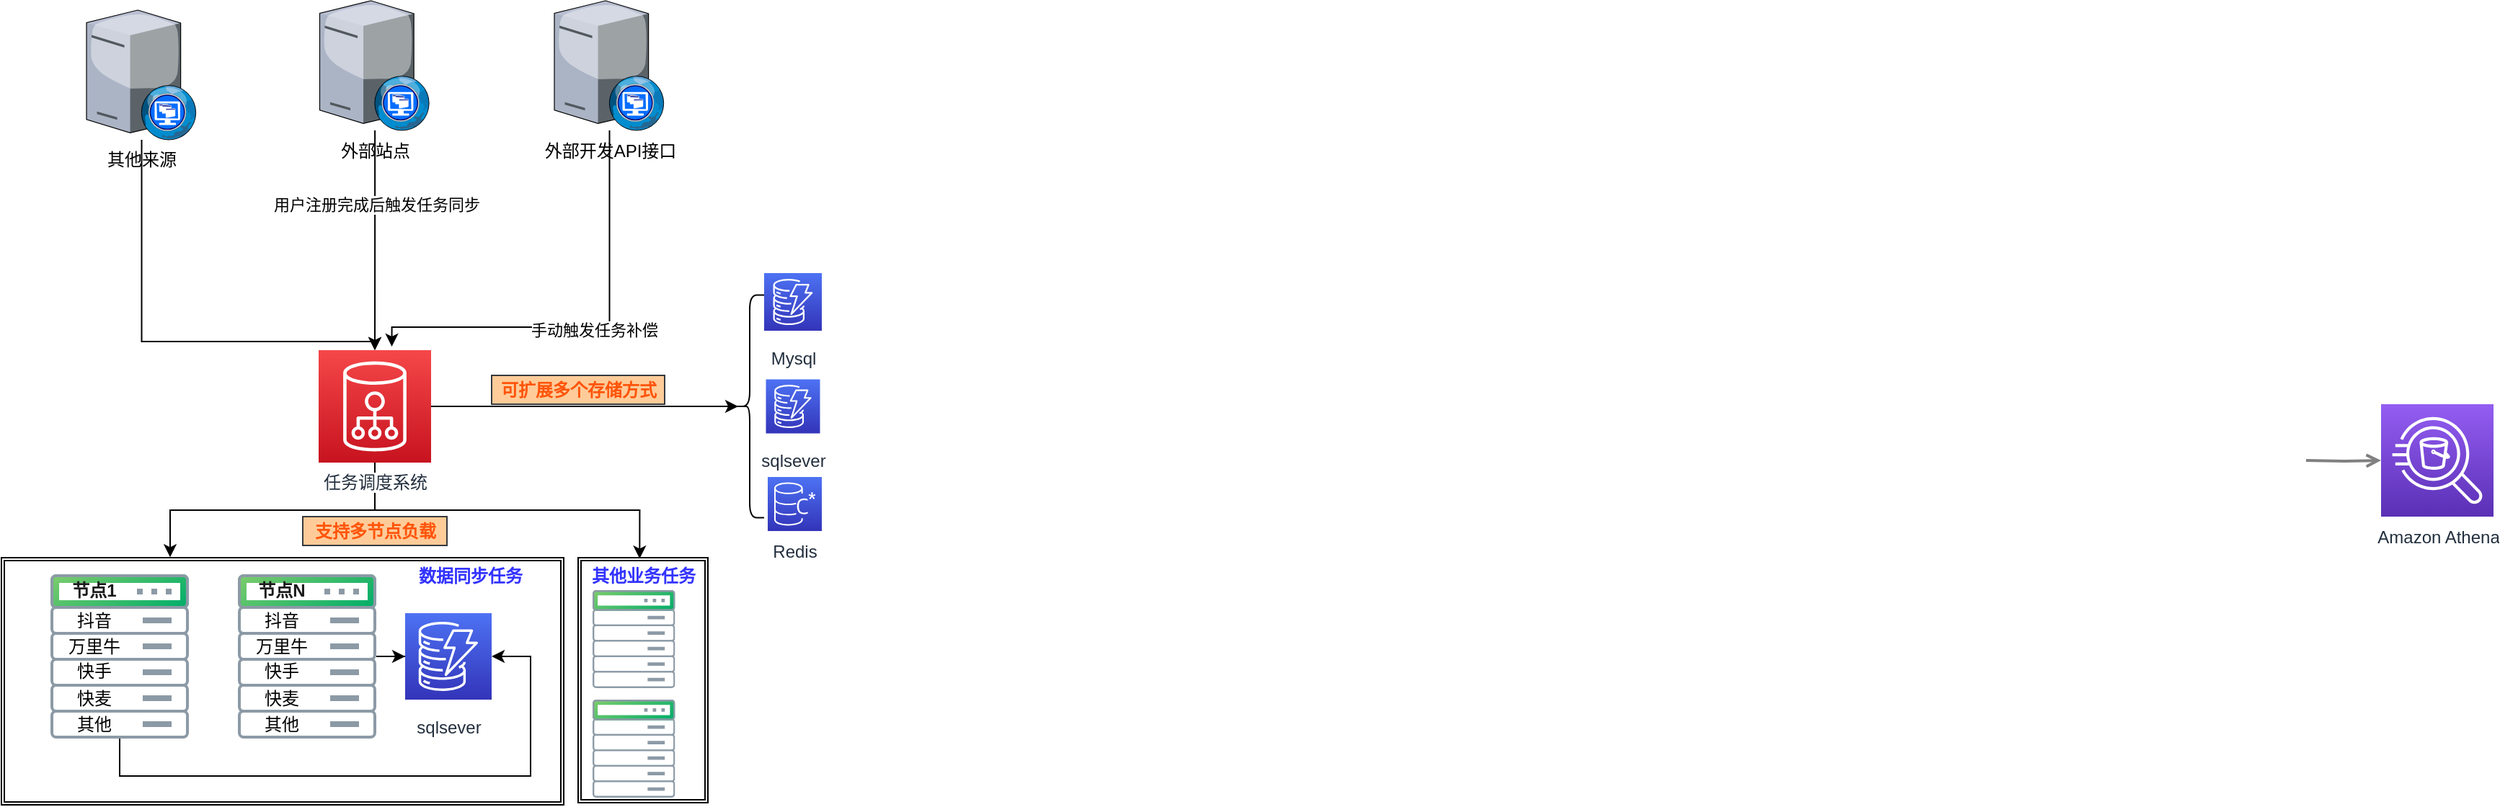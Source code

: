 <mxfile version="16.2.4" type="github">
  <diagram id="_6eRV9PpoM6ihuQOeb7y" name="第 1 页">
    <mxGraphModel dx="2218" dy="1719" grid="1" gridSize="10" guides="1" tooltips="1" connect="1" arrows="1" fold="1" page="1" pageScale="1" pageWidth="827" pageHeight="1169" math="0" shadow="0">
      <root>
        <mxCell id="0" />
        <mxCell id="1" parent="0" />
        <mxCell id="K-0knx5ES8Y8MDgd06tt-76" value="" style="shape=ext;double=1;rounded=0;whiteSpace=wrap;html=1;fontColor=#FF540A;" vertex="1" parent="1">
          <mxGeometry x="-710" y="240" width="390" height="171.5" as="geometry" />
        </mxCell>
        <mxCell id="K-0knx5ES8Y8MDgd06tt-90" value="" style="edgeStyle=orthogonalEdgeStyle;rounded=0;orthogonalLoop=1;jettySize=auto;html=1;startArrow=none;startFill=0;endArrow=open;endFill=0;strokeWidth=2;strokeColor=#808080;" edge="1" parent="1" target="K-0knx5ES8Y8MDgd06tt-104">
          <mxGeometry relative="1" as="geometry">
            <mxPoint x="888.5" y="172.5" as="sourcePoint" />
          </mxGeometry>
        </mxCell>
        <mxCell id="K-0knx5ES8Y8MDgd06tt-104" value="Amazon Athena" style="outlineConnect=0;fontColor=#232F3E;gradientColor=#945DF2;gradientDirection=north;fillColor=#5A30B5;strokeColor=#ffffff;dashed=0;verticalLabelPosition=bottom;verticalAlign=top;align=center;html=1;fontSize=12;fontStyle=0;aspect=fixed;shape=mxgraph.aws4.resourceIcon;resIcon=mxgraph.aws4.athena;labelBackgroundColor=#ffffff;" vertex="1" parent="1">
          <mxGeometry x="940.5" y="133.5" width="78" height="78" as="geometry" />
        </mxCell>
        <mxCell id="K-0knx5ES8Y8MDgd06tt-110" style="edgeStyle=orthogonalEdgeStyle;rounded=0;orthogonalLoop=1;jettySize=auto;html=1;entryX=0.1;entryY=0.5;entryDx=0;entryDy=0;entryPerimeter=0;fontColor=#1A1A1A;" edge="1" parent="1" source="K-0knx5ES8Y8MDgd06tt-113" target="K-0knx5ES8Y8MDgd06tt-141">
          <mxGeometry relative="1" as="geometry" />
        </mxCell>
        <mxCell id="K-0knx5ES8Y8MDgd06tt-111" style="edgeStyle=orthogonalEdgeStyle;rounded=0;orthogonalLoop=1;jettySize=auto;html=1;entryX=0.3;entryY=-0.002;entryDx=0;entryDy=0;entryPerimeter=0;fontColor=#FF540A;" edge="1" parent="1" source="K-0knx5ES8Y8MDgd06tt-113" target="K-0knx5ES8Y8MDgd06tt-76">
          <mxGeometry relative="1" as="geometry" />
        </mxCell>
        <mxCell id="K-0knx5ES8Y8MDgd06tt-112" style="edgeStyle=orthogonalEdgeStyle;rounded=0;orthogonalLoop=1;jettySize=auto;html=1;entryX=0.474;entryY=0.058;entryDx=0;entryDy=0;entryPerimeter=0;fontColor=#3333FF;" edge="1" parent="1">
          <mxGeometry relative="1" as="geometry">
            <mxPoint x="-451" y="171" as="sourcePoint" />
            <mxPoint x="-267.34" y="240.66" as="targetPoint" />
            <Array as="points">
              <mxPoint x="-451" y="207" />
              <mxPoint x="-267" y="207" />
            </Array>
          </mxGeometry>
        </mxCell>
        <mxCell id="K-0knx5ES8Y8MDgd06tt-113" value="任务调度系统" style="outlineConnect=0;fontColor=#232F3E;gradientColor=#F54749;gradientDirection=north;fillColor=#C7131F;strokeColor=#ffffff;dashed=0;verticalLabelPosition=bottom;verticalAlign=top;align=center;html=1;fontSize=12;fontStyle=0;aspect=fixed;shape=mxgraph.aws4.resourceIcon;resIcon=mxgraph.aws4.cloud_directory;labelBackgroundColor=#ffffff;" vertex="1" parent="1">
          <mxGeometry x="-490" y="96" width="78" height="78" as="geometry" />
        </mxCell>
        <mxCell id="K-0knx5ES8Y8MDgd06tt-114" value="Mysql" style="outlineConnect=0;fontColor=#232F3E;gradientColor=#4D72F3;gradientDirection=north;fillColor=#3334B9;strokeColor=#ffffff;dashed=0;verticalLabelPosition=bottom;verticalAlign=top;align=center;html=1;fontSize=12;fontStyle=0;aspect=fixed;shape=mxgraph.aws4.resourceIcon;resIcon=mxgraph.aws4.dynamodb;labelBackgroundColor=#ffffff;spacingTop=5;" vertex="1" parent="1">
          <mxGeometry x="-181" y="42.5" width="40" height="40" as="geometry" />
        </mxCell>
        <mxCell id="K-0knx5ES8Y8MDgd06tt-116" value="Redis" style="sketch=0;points=[[0,0,0],[0.25,0,0],[0.5,0,0],[0.75,0,0],[1,0,0],[0,1,0],[0.25,1,0],[0.5,1,0],[0.75,1,0],[1,1,0],[0,0.25,0],[0,0.5,0],[0,0.75,0],[1,0.25,0],[1,0.5,0],[1,0.75,0]];outlineConnect=0;fontColor=#232F3E;gradientColor=#4D72F3;gradientDirection=north;fillColor=#3334B9;strokeColor=#ffffff;dashed=0;verticalLabelPosition=bottom;verticalAlign=top;align=center;html=1;fontSize=12;fontStyle=0;aspect=fixed;shape=mxgraph.aws4.resourceIcon;resIcon=mxgraph.aws4.keyspaces;" vertex="1" parent="1">
          <mxGeometry x="-178.5" y="184" width="37.5" height="37.5" as="geometry" />
        </mxCell>
        <mxCell id="K-0knx5ES8Y8MDgd06tt-117" style="edgeStyle=orthogonalEdgeStyle;rounded=0;orthogonalLoop=1;jettySize=auto;html=1;" edge="1" parent="1" source="K-0knx5ES8Y8MDgd06tt-119" target="K-0knx5ES8Y8MDgd06tt-113">
          <mxGeometry relative="1" as="geometry" />
        </mxCell>
        <mxCell id="K-0knx5ES8Y8MDgd06tt-118" value="用户注册完成后触发任务同步" style="edgeLabel;html=1;align=center;verticalAlign=middle;resizable=0;points=[];" vertex="1" connectable="0" parent="K-0knx5ES8Y8MDgd06tt-117">
          <mxGeometry x="-0.326" y="1" relative="1" as="geometry">
            <mxPoint as="offset" />
          </mxGeometry>
        </mxCell>
        <mxCell id="K-0knx5ES8Y8MDgd06tt-119" value="外部站点" style="verticalLabelPosition=bottom;sketch=0;aspect=fixed;html=1;verticalAlign=top;strokeColor=none;align=center;outlineConnect=0;shape=mxgraph.citrix.desktop_web;" vertex="1" parent="1">
          <mxGeometry x="-489.25" y="-146.5" width="76.5" height="90" as="geometry" />
        </mxCell>
        <mxCell id="K-0knx5ES8Y8MDgd06tt-120" style="edgeStyle=orthogonalEdgeStyle;rounded=0;orthogonalLoop=1;jettySize=auto;html=1;" edge="1" parent="1" source="K-0knx5ES8Y8MDgd06tt-122">
          <mxGeometry relative="1" as="geometry">
            <mxPoint x="-439.25" y="93.5" as="targetPoint" />
            <Array as="points">
              <mxPoint x="-288" y="80" />
              <mxPoint x="-439" y="80" />
            </Array>
          </mxGeometry>
        </mxCell>
        <mxCell id="K-0knx5ES8Y8MDgd06tt-121" value="手动触发任务补偿" style="edgeLabel;html=1;align=center;verticalAlign=middle;resizable=0;points=[];" vertex="1" connectable="0" parent="K-0knx5ES8Y8MDgd06tt-120">
          <mxGeometry x="-0.021" y="2" relative="1" as="geometry">
            <mxPoint as="offset" />
          </mxGeometry>
        </mxCell>
        <mxCell id="K-0knx5ES8Y8MDgd06tt-122" value="外部开发API接口" style="verticalLabelPosition=bottom;sketch=0;aspect=fixed;html=1;verticalAlign=top;strokeColor=none;align=center;outlineConnect=0;shape=mxgraph.citrix.desktop_web;" vertex="1" parent="1">
          <mxGeometry x="-326.5" y="-146.5" width="76.5" height="90" as="geometry" />
        </mxCell>
        <mxCell id="K-0knx5ES8Y8MDgd06tt-123" value="sqlsever" style="outlineConnect=0;fontColor=#232F3E;gradientColor=#4D72F3;gradientDirection=north;fillColor=#3334B9;strokeColor=#ffffff;dashed=0;verticalLabelPosition=bottom;verticalAlign=top;align=center;html=1;fontSize=12;fontStyle=0;aspect=fixed;shape=mxgraph.aws4.resourceIcon;resIcon=mxgraph.aws4.dynamodb;labelBackgroundColor=#ffffff;spacingTop=5;" vertex="1" parent="1">
          <mxGeometry x="-179.75" y="116.25" width="37.5" height="37.5" as="geometry" />
        </mxCell>
        <mxCell id="K-0knx5ES8Y8MDgd06tt-124" style="edgeStyle=orthogonalEdgeStyle;rounded=0;orthogonalLoop=1;jettySize=auto;html=1;fontColor=#1A1A1A;" edge="1" parent="1" source="K-0knx5ES8Y8MDgd06tt-125" target="K-0knx5ES8Y8MDgd06tt-140">
          <mxGeometry relative="1" as="geometry">
            <Array as="points">
              <mxPoint x="-628" y="391.5" />
              <mxPoint x="-343" y="391.5" />
            </Array>
          </mxGeometry>
        </mxCell>
        <mxCell id="K-0knx5ES8Y8MDgd06tt-125" value="" style="aspect=fixed;perimeter=ellipsePerimeter;html=1;align=center;fontSize=12;verticalAlign=top;fontColor=#364149;shadow=0;dashed=0;image;image=img/lib/cumulus/rack_cumulus_linux.svg;" vertex="1" parent="1">
          <mxGeometry x="-676" y="251.5" width="96" height="114" as="geometry" />
        </mxCell>
        <mxCell id="K-0knx5ES8Y8MDgd06tt-126" value="抖音" style="text;html=1;align=center;verticalAlign=middle;resizable=0;points=[];autosize=1;strokeColor=none;fillColor=none;" vertex="1" parent="1">
          <mxGeometry x="-666" y="274" width="40" height="20" as="geometry" />
        </mxCell>
        <mxCell id="K-0knx5ES8Y8MDgd06tt-127" value="万里牛" style="text;html=1;align=center;verticalAlign=middle;resizable=0;points=[];autosize=1;strokeColor=none;fillColor=none;" vertex="1" parent="1">
          <mxGeometry x="-671" y="292" width="50" height="20" as="geometry" />
        </mxCell>
        <mxCell id="K-0knx5ES8Y8MDgd06tt-128" value="快手" style="text;html=1;align=center;verticalAlign=middle;resizable=0;points=[];autosize=1;strokeColor=none;fillColor=none;" vertex="1" parent="1">
          <mxGeometry x="-666" y="309" width="40" height="20" as="geometry" />
        </mxCell>
        <mxCell id="K-0knx5ES8Y8MDgd06tt-129" value="快麦" style="text;html=1;align=center;verticalAlign=middle;resizable=0;points=[];autosize=1;strokeColor=none;fillColor=none;" vertex="1" parent="1">
          <mxGeometry x="-666" y="328" width="40" height="20" as="geometry" />
        </mxCell>
        <mxCell id="K-0knx5ES8Y8MDgd06tt-130" value="其他" style="text;html=1;align=center;verticalAlign=middle;resizable=0;points=[];autosize=1;strokeColor=none;fillColor=none;" vertex="1" parent="1">
          <mxGeometry x="-666" y="345.5" width="40" height="20" as="geometry" />
        </mxCell>
        <mxCell id="K-0knx5ES8Y8MDgd06tt-131" value="节点1" style="text;html=1;align=center;verticalAlign=middle;resizable=0;points=[];autosize=1;strokeColor=none;fillColor=none;fontStyle=1;fontColor=#1A1A1A;" vertex="1" parent="1">
          <mxGeometry x="-671" y="253" width="50" height="20" as="geometry" />
        </mxCell>
        <mxCell id="K-0knx5ES8Y8MDgd06tt-132" style="edgeStyle=orthogonalEdgeStyle;rounded=0;orthogonalLoop=1;jettySize=auto;html=1;fontColor=#FF540A;" edge="1" parent="1" source="K-0knx5ES8Y8MDgd06tt-133" target="K-0knx5ES8Y8MDgd06tt-140">
          <mxGeometry relative="1" as="geometry" />
        </mxCell>
        <mxCell id="K-0knx5ES8Y8MDgd06tt-133" value="" style="aspect=fixed;perimeter=ellipsePerimeter;html=1;align=center;fontSize=12;verticalAlign=top;fontColor=#364149;shadow=0;dashed=0;image;image=img/lib/cumulus/rack_cumulus_linux.svg;" vertex="1" parent="1">
          <mxGeometry x="-546" y="251.5" width="96" height="114" as="geometry" />
        </mxCell>
        <mxCell id="K-0knx5ES8Y8MDgd06tt-134" value="抖音" style="text;html=1;align=center;verticalAlign=middle;resizable=0;points=[];autosize=1;strokeColor=none;fillColor=none;" vertex="1" parent="1">
          <mxGeometry x="-536" y="274" width="40" height="20" as="geometry" />
        </mxCell>
        <mxCell id="K-0knx5ES8Y8MDgd06tt-135" value="万里牛" style="text;html=1;align=center;verticalAlign=middle;resizable=0;points=[];autosize=1;strokeColor=none;fillColor=none;" vertex="1" parent="1">
          <mxGeometry x="-541" y="292" width="50" height="20" as="geometry" />
        </mxCell>
        <mxCell id="K-0knx5ES8Y8MDgd06tt-136" value="快手" style="text;html=1;align=center;verticalAlign=middle;resizable=0;points=[];autosize=1;strokeColor=none;fillColor=none;" vertex="1" parent="1">
          <mxGeometry x="-536" y="309" width="40" height="20" as="geometry" />
        </mxCell>
        <mxCell id="K-0knx5ES8Y8MDgd06tt-137" value="快麦" style="text;html=1;align=center;verticalAlign=middle;resizable=0;points=[];autosize=1;strokeColor=none;fillColor=none;" vertex="1" parent="1">
          <mxGeometry x="-536" y="328" width="40" height="20" as="geometry" />
        </mxCell>
        <mxCell id="K-0knx5ES8Y8MDgd06tt-138" value="其他" style="text;html=1;align=center;verticalAlign=middle;resizable=0;points=[];autosize=1;strokeColor=none;fillColor=none;" vertex="1" parent="1">
          <mxGeometry x="-536" y="345.5" width="40" height="20" as="geometry" />
        </mxCell>
        <mxCell id="K-0knx5ES8Y8MDgd06tt-139" value="节点N" style="text;html=1;align=center;verticalAlign=middle;resizable=0;points=[];autosize=1;strokeColor=none;fillColor=none;fontStyle=1;fontColor=#1A1A1A;" vertex="1" parent="1">
          <mxGeometry x="-541" y="253" width="50" height="20" as="geometry" />
        </mxCell>
        <mxCell id="K-0knx5ES8Y8MDgd06tt-140" value="sqlsever" style="outlineConnect=0;fontColor=#232F3E;gradientColor=#4D72F3;gradientDirection=north;fillColor=#3334B9;strokeColor=#ffffff;dashed=0;verticalLabelPosition=bottom;verticalAlign=top;align=center;html=1;fontSize=12;fontStyle=0;aspect=fixed;shape=mxgraph.aws4.resourceIcon;resIcon=mxgraph.aws4.dynamodb;labelBackgroundColor=#ffffff;spacingTop=5;" vertex="1" parent="1">
          <mxGeometry x="-430" y="278.5" width="60" height="60" as="geometry" />
        </mxCell>
        <mxCell id="K-0knx5ES8Y8MDgd06tt-141" value="" style="shape=curlyBracket;whiteSpace=wrap;html=1;rounded=1;fontColor=#1A1A1A;" vertex="1" parent="1">
          <mxGeometry x="-201" y="57.75" width="20" height="154.5" as="geometry" />
        </mxCell>
        <mxCell id="K-0knx5ES8Y8MDgd06tt-142" value="可扩展多个存储方式" style="text;html=1;align=center;verticalAlign=middle;resizable=0;points=[];autosize=1;strokeColor=#36393d;fillColor=#ffcc99;fontColor=#FF540A;fontStyle=1" vertex="1" parent="1">
          <mxGeometry x="-370" y="113.5" width="120" height="20" as="geometry" />
        </mxCell>
        <mxCell id="K-0knx5ES8Y8MDgd06tt-143" style="edgeStyle=orthogonalEdgeStyle;rounded=0;orthogonalLoop=1;jettySize=auto;html=1;fontColor=#1A1A1A;" edge="1" parent="1" source="K-0knx5ES8Y8MDgd06tt-144" target="K-0knx5ES8Y8MDgd06tt-113">
          <mxGeometry relative="1" as="geometry">
            <Array as="points">
              <mxPoint x="-613" y="90" />
              <mxPoint x="-451" y="90" />
            </Array>
          </mxGeometry>
        </mxCell>
        <mxCell id="K-0knx5ES8Y8MDgd06tt-144" value="其他来源" style="verticalLabelPosition=bottom;sketch=0;aspect=fixed;html=1;verticalAlign=top;strokeColor=none;align=center;outlineConnect=0;shape=mxgraph.citrix.desktop_web;" vertex="1" parent="1">
          <mxGeometry x="-651" y="-140" width="76.5" height="90" as="geometry" />
        </mxCell>
        <mxCell id="K-0knx5ES8Y8MDgd06tt-145" value="支持多节点负载" style="text;html=1;align=center;verticalAlign=middle;resizable=0;points=[];autosize=1;strokeColor=#36393d;fillColor=#ffcc99;fontColor=#FF540A;fontStyle=1" vertex="1" parent="1">
          <mxGeometry x="-501" y="211.5" width="100" height="20" as="geometry" />
        </mxCell>
        <mxCell id="K-0knx5ES8Y8MDgd06tt-146" value="" style="shape=ext;double=1;rounded=0;whiteSpace=wrap;html=1;fontColor=#FF540A;" vertex="1" parent="1">
          <mxGeometry x="-310" y="240" width="90" height="170" as="geometry" />
        </mxCell>
        <mxCell id="K-0knx5ES8Y8MDgd06tt-147" value="" style="aspect=fixed;perimeter=ellipsePerimeter;html=1;align=center;fontSize=12;verticalAlign=top;fontColor=#364149;shadow=0;dashed=0;image;image=img/lib/cumulus/rack_cumulus_linux.svg;" vertex="1" parent="1">
          <mxGeometry x="-300" y="262.5" width="57.26" height="68" as="geometry" />
        </mxCell>
        <mxCell id="K-0knx5ES8Y8MDgd06tt-148" value="" style="aspect=fixed;perimeter=ellipsePerimeter;html=1;align=center;fontSize=12;verticalAlign=top;fontColor=#364149;shadow=0;dashed=0;image;image=img/lib/cumulus/rack_cumulus_linux.svg;" vertex="1" parent="1">
          <mxGeometry x="-300" y="338.5" width="57.26" height="68" as="geometry" />
        </mxCell>
        <mxCell id="K-0knx5ES8Y8MDgd06tt-149" value="其他业务任务" style="text;html=1;align=center;verticalAlign=middle;resizable=0;points=[];autosize=1;strokeColor=none;fillColor=none;fontColor=#3333FF;fontStyle=1" vertex="1" parent="1">
          <mxGeometry x="-310" y="242.5" width="90" height="20" as="geometry" />
        </mxCell>
        <mxCell id="K-0knx5ES8Y8MDgd06tt-150" value="数据同步任务" style="text;html=1;align=center;verticalAlign=middle;resizable=0;points=[];autosize=1;strokeColor=none;fillColor=none;fontColor=#3333FF;fontStyle=1" vertex="1" parent="1">
          <mxGeometry x="-430" y="242.5" width="90" height="20" as="geometry" />
        </mxCell>
      </root>
    </mxGraphModel>
  </diagram>
</mxfile>
